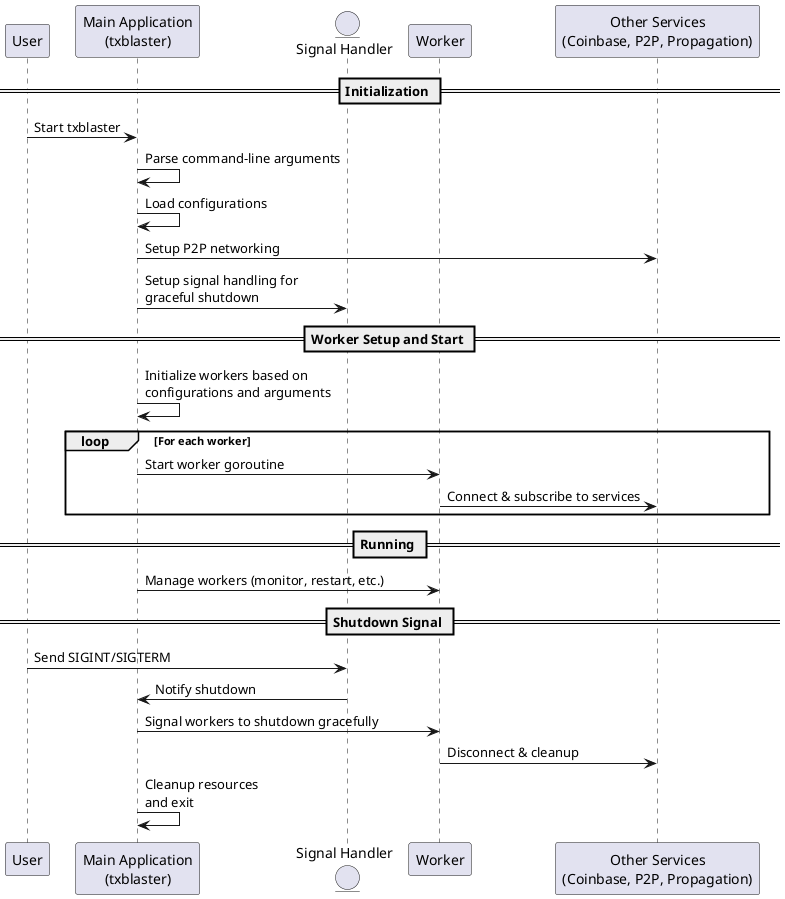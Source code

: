 @startuml txblaster Initialization and Worker Management

participant User
participant "Main Application\n(txblaster)" as MainApp
entity "Signal Handler" as SignalHandler
participant Worker
participant "Other Services\n(Coinbase, P2P, Propagation)" as ExternalServices

== Initialization ==
User -> MainApp : Start txblaster
MainApp -> MainApp : Parse command-line arguments
MainApp -> MainApp : Load configurations
MainApp -> ExternalServices : Setup P2P networking
MainApp -> SignalHandler : Setup signal handling for\ngraceful shutdown

== Worker Setup and Start ==
MainApp -> MainApp : Initialize workers based on\nconfigurations and arguments
loop For each worker
    MainApp -> Worker : Start worker goroutine
    Worker -> ExternalServices : Connect & subscribe to services
end

== Running ==
MainApp -> Worker : Manage workers (monitor, restart, etc.)

== Shutdown Signal ==
User -> SignalHandler : Send SIGINT/SIGTERM
SignalHandler -> MainApp : Notify shutdown
MainApp -> Worker : Signal workers to shutdown gracefully
Worker -> ExternalServices : Disconnect & cleanup
MainApp -> MainApp : Cleanup resources\nand exit

@enduml
